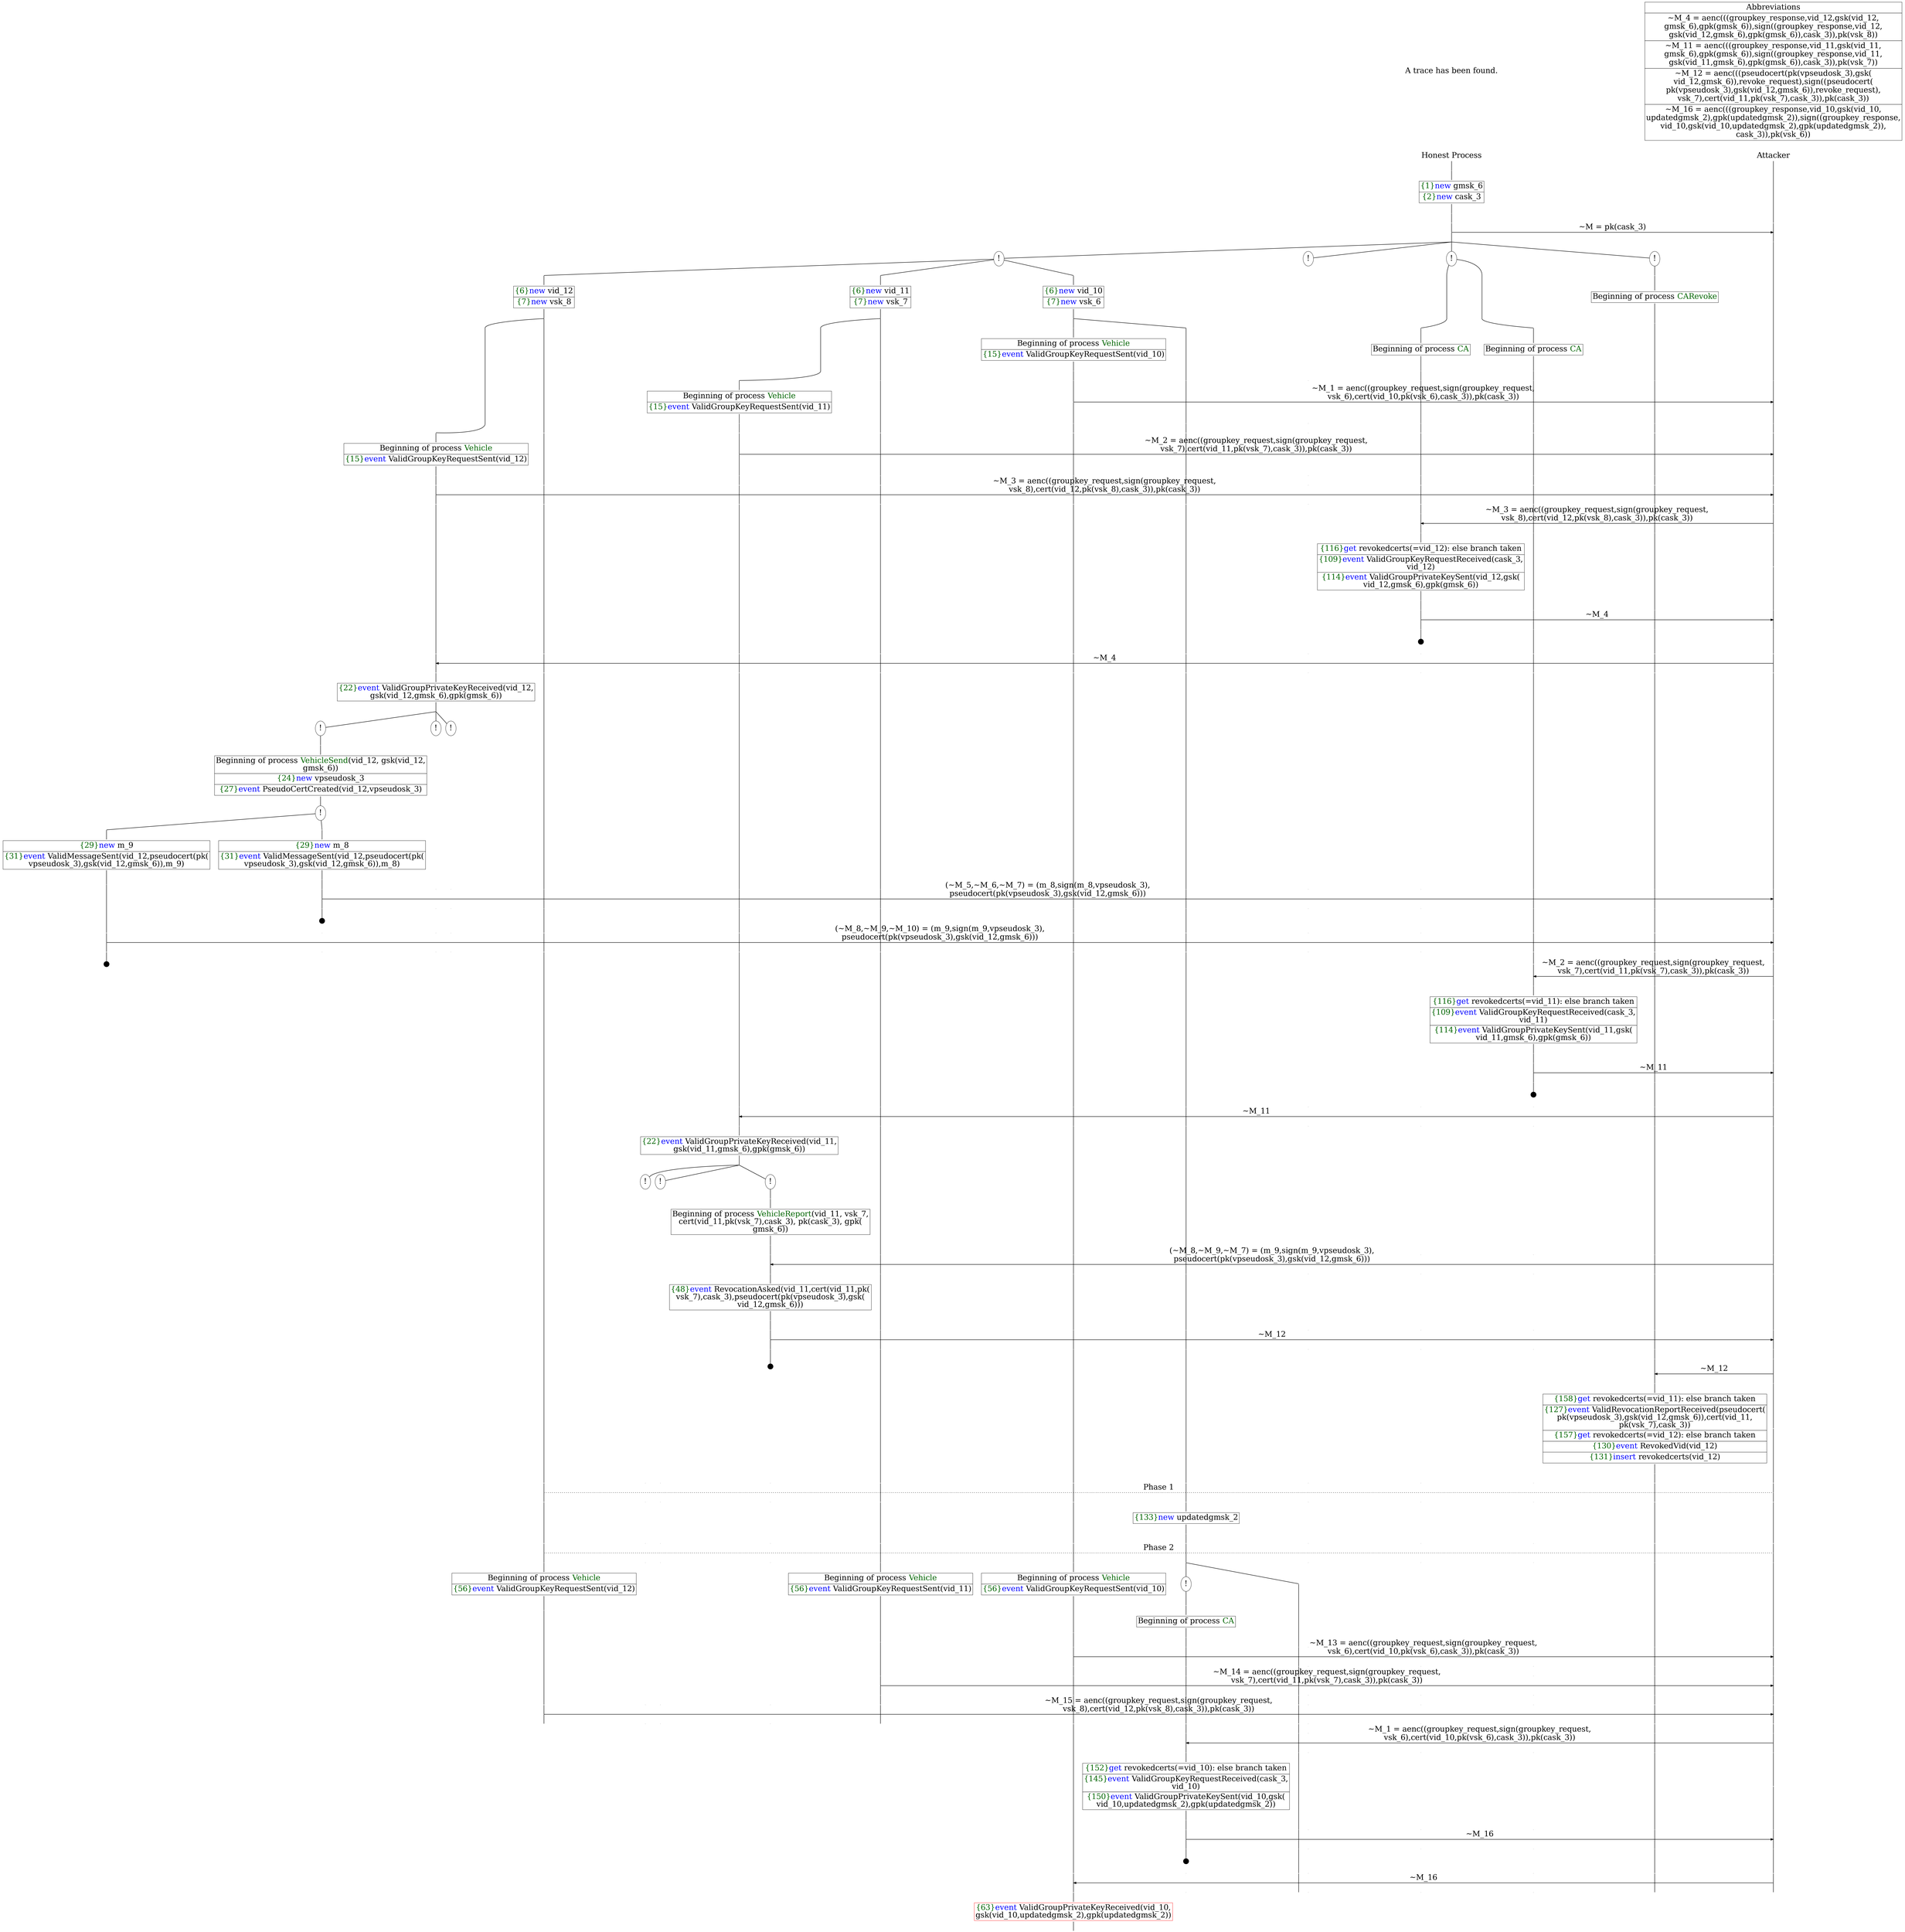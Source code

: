 digraph {
graph [ordering = out]
edge [arrowhead = none, penwidth = 1.6, fontsize = 30]
node [shape = point, width = 0, height = 0, fontsize = 30]
Trace [label = <A trace has been found.<br/>
>, shape = plaintext]
P0__0 [label = "Honest Process", shape = plaintext]
P__0 [label = "Attacker", shape = plaintext]
Trace -> P0__0 [label = "", style = invisible, weight = 100]{rank = same; P0__0 P__0}
P0__0 -> P0__1 [label = <>, weight = 100]
P0__1 -> P0__2 [label = <>, weight = 100]
P0__2 [shape = plaintext, label = <<TABLE BORDER="0" CELLBORDER="1" CELLSPACING="0" CELLPADDING="4"> <TR><TD><FONT COLOR="darkgreen">{1}</FONT><FONT COLOR="blue">new </FONT>gmsk_6</TD></TR><TR><TD><FONT COLOR="darkgreen">{2}</FONT><FONT COLOR="blue">new </FONT>cask_3</TD></TR></TABLE>>]
P0__2 -> P0__3 [label = <>, weight = 100]
P0__3 -> P0__4 [label = <>, weight = 100]
P__0 -> P__1 [label = <>, weight = 100]
{rank = same; P__1 P0__4}
P0__4 -> P0__5 [label = <>, weight = 100]
P__1 -> P__2 [label = <>, weight = 100]
{rank = same; P__2 P0__5}
P0__5 -> P__2 [label = <~M = pk(cask_3)>, arrowhead = normal]
P0__5 -> P0__6 [label = <>, weight = 100]
P__2 -> P__3 [label = <>, weight = 100]
{rank = same; P__3 P0__6}
/*RPar */
P0__6 -> P0_3__6 [label = <>]
P0__6 -> P0_2__6 [label = <>]
P0__6 -> P0_1__6 [label = <>]
P0__6 -> P0_0__6 [label = <>]
P0__6 [label = "", fixedsize = false, width = 0, height = 0, shape = none]
{rank = same; P0_0__6 P0_1__6 P0_2__6 P0_3__6}
P0_0__6 [label = "!", shape = ellipse]
P0_0_0__6 [label = "", fixedsize = false, width = 0, height = 0, shape = none]
P0_0__6 -> P0_0_0__6 [label = <>, weight = 100]
P0_0_0__6 -> P0_0_0__7 [label = <>, weight = 100]
P0_0_0__7 [shape = plaintext, label = <<TABLE BORDER="0" CELLBORDER="1" CELLSPACING="0" CELLPADDING="4"> <TR><TD>Beginning of process <FONT COLOR="darkgreen">CARevoke</FONT></TD></TR></TABLE>>]
P0_0_0__7 -> P0_0_0__8 [label = <>, weight = 100]
P0_1__6 [label = "!", shape = ellipse]
{rank = same; P0_1_1__6 P0_1_0__6}
P0_1_1__6 [label = "", fixedsize = false, width = 0, height = 0, shape = none]
P0_1__6 -> P0_1_1__6 [label = <>]
P0_1_0__6 [label = "", fixedsize = false, width = 0, height = 0, shape = none]
P0_1__6 -> P0_1_0__6 [label = <>]
P0_1_0__6 -> P0_1_0__7 [label = <>, weight = 100]
P0_1_0__7 [shape = plaintext, label = <<TABLE BORDER="0" CELLBORDER="1" CELLSPACING="0" CELLPADDING="4"> <TR><TD>Beginning of process <FONT COLOR="darkgreen">CA</FONT></TD></TR></TABLE>>]
P0_1_0__7 -> P0_1_0__8 [label = <>, weight = 100]
P0_1_1__6 -> P0_1_1__7 [label = <>, weight = 100]
P0_1_1__7 [shape = plaintext, label = <<TABLE BORDER="0" CELLBORDER="1" CELLSPACING="0" CELLPADDING="4"> <TR><TD>Beginning of process <FONT COLOR="darkgreen">CA</FONT></TD></TR></TABLE>>]
P0_1_1__7 -> P0_1_1__8 [label = <>, weight = 100]
P0_2__6 [label = "!", shape = ellipse]
P0_3__6 [label = "!", shape = ellipse]
{rank = same; P0_3_2__6 P0_3_1__6 P0_3_0__6}
P0_3_2__6 [label = "", fixedsize = false, width = 0, height = 0, shape = none]
P0_3__6 -> P0_3_2__6 [label = <>]
P0_3_1__6 [label = "", fixedsize = false, width = 0, height = 0, shape = none]
P0_3__6 -> P0_3_1__6 [label = <>]
P0_3_0__6 [label = "", fixedsize = false, width = 0, height = 0, shape = none]
P0_3__6 -> P0_3_0__6 [label = <>]
P0_3_0__6 -> P0_3_0__7 [label = <>, weight = 100]
P0_3_0__7 [shape = plaintext, label = <<TABLE BORDER="0" CELLBORDER="1" CELLSPACING="0" CELLPADDING="4"> <TR><TD><FONT COLOR="darkgreen">{6}</FONT><FONT COLOR="blue">new </FONT>vid_10</TD></TR><TR><TD><FONT COLOR="darkgreen">{7}</FONT><FONT COLOR="blue">new </FONT>vsk_6</TD></TR></TABLE>>]
P0_3_0__7 -> P0_3_0__8 [label = <>, weight = 100]
/*RPar */
P0_3_0__8 -> P0_3_0_1__8 [label = <>]
P0_3_0__8 -> P0_3_0_0__8 [label = <>]
P0_3_0__8 [label = "", fixedsize = false, width = 0, height = 0, shape = none]
{rank = same; P0_3_0_0__8 P0_3_0_1__8}
P0_3_0_1__8 -> P0_3_0_1__9 [label = <>, weight = 100]
P0_3_0_1__9 [shape = plaintext, label = <<TABLE BORDER="0" CELLBORDER="1" CELLSPACING="0" CELLPADDING="4"> <TR><TD>Beginning of process <FONT COLOR="darkgreen">Vehicle</FONT></TD></TR><TR><TD><FONT COLOR="darkgreen">{15}</FONT><FONT COLOR="blue">event</FONT> ValidGroupKeyRequestSent(vid_10)</TD></TR></TABLE>>]
P0_3_0_1__9 -> P0_3_0_1__10 [label = <>, weight = 100]
P0_3_0_1__10 -> P0_3_0_1__11 [label = <>, weight = 100]
P0_3_0_0__8 -> P0_3_0_0__9 [label = <>, weight = 100]
P0_2__7 [label = "", style = invisible]
P0_2__6 -> P0_2__7 [label = <>, weight = 100, style = invisible]
P0_1_1__8 -> P0_1_1__9 [label = <>, weight = 100]
P0_1_0__8 -> P0_1_0__9 [label = <>, weight = 100]
P0_0_0__8 -> P0_0_0__9 [label = <>, weight = 100]
P__3 -> P__4 [label = <>, weight = 100]
{rank = same; P__4 P0_0_0__9 P0_1_0__9 P0_1_1__9 P0_2__7 P0_3_0_0__9 P0_3_0_1__11}
P0_3_0_1__11 -> P0_3_0_1__12 [label = <>, weight = 100]
P__4 -> P__5 [label = <>, weight = 100]
{rank = same; P__5 P0_3_0_1__12}
P0_3_0_1__12 -> P__5 [label = <~M_1 = aenc((groupkey_request,sign(groupkey_request,<br/>
vsk_6),cert(vid_10,pk(vsk_6),cask_3)),pk(cask_3))>, arrowhead = normal]
P0_3_0_1__12 -> P0_3_0_1__13 [label = <>, weight = 100]
P0_3_0_0__9 -> P0_3_0_0__10 [label = <>, weight = 100]
P0_2__8 [label = "", style = invisible]
P0_2__7 -> P0_2__8 [label = <>, weight = 100, style = invisible]
P0_1_1__9 -> P0_1_1__10 [label = <>, weight = 100]
P0_1_0__9 -> P0_1_0__10 [label = <>, weight = 100]
P0_0_0__9 -> P0_0_0__10 [label = <>, weight = 100]
P__5 -> P__6 [label = <>, weight = 100]
{rank = same; P__6 P0_0_0__10 P0_1_0__10 P0_1_1__10 P0_2__8 P0_3_0_0__10 P0_3_0_1__13}
P0_3_1__6 -> P0_3_1__7 [label = <>, weight = 100]
P0_3_1__7 [shape = plaintext, label = <<TABLE BORDER="0" CELLBORDER="1" CELLSPACING="0" CELLPADDING="4"> <TR><TD><FONT COLOR="darkgreen">{6}</FONT><FONT COLOR="blue">new </FONT>vid_11</TD></TR><TR><TD><FONT COLOR="darkgreen">{7}</FONT><FONT COLOR="blue">new </FONT>vsk_7</TD></TR></TABLE>>]
P0_3_1__7 -> P0_3_1__8 [label = <>, weight = 100]
/*RPar */
P0_3_1__8 -> P0_3_1_1__8 [label = <>]
P0_3_1__8 -> P0_3_1_0__8 [label = <>]
P0_3_1__8 [label = "", fixedsize = false, width = 0, height = 0, shape = none]
{rank = same; P0_3_1_0__8 P0_3_1_1__8}
P0_3_1_1__8 -> P0_3_1_1__9 [label = <>, weight = 100]
P0_3_1_1__9 [shape = plaintext, label = <<TABLE BORDER="0" CELLBORDER="1" CELLSPACING="0" CELLPADDING="4"> <TR><TD>Beginning of process <FONT COLOR="darkgreen">Vehicle</FONT></TD></TR><TR><TD><FONT COLOR="darkgreen">{15}</FONT><FONT COLOR="blue">event</FONT> ValidGroupKeyRequestSent(vid_11)</TD></TR></TABLE>>]
P0_3_1_1__9 -> P0_3_1_1__10 [label = <>, weight = 100]
P0_3_1_1__10 -> P0_3_1_1__11 [label = <>, weight = 100]
P0_3_1_0__8 -> P0_3_1_0__9 [label = <>, weight = 100]
P0_3_0_1__13 -> P0_3_0_1__14 [label = <>, weight = 100]
P0_3_0_0__10 -> P0_3_0_0__11 [label = <>, weight = 100]
P0_2__9 [label = "", style = invisible]
P0_2__8 -> P0_2__9 [label = <>, weight = 100, style = invisible]
P0_1_1__10 -> P0_1_1__11 [label = <>, weight = 100]
P0_1_0__10 -> P0_1_0__11 [label = <>, weight = 100]
P0_0_0__10 -> P0_0_0__11 [label = <>, weight = 100]
P__6 -> P__7 [label = <>, weight = 100]
{rank = same; P__7 P0_0_0__11 P0_1_0__11 P0_1_1__11 P0_2__9 P0_3_0_0__11 P0_3_0_1__14 P0_3_1_0__9 P0_3_1_1__11}
P0_3_1_1__11 -> P0_3_1_1__12 [label = <>, weight = 100]
P__7 -> P__8 [label = <>, weight = 100]
{rank = same; P__8 P0_3_1_1__12}
P0_3_1_1__12 -> P__8 [label = <~M_2 = aenc((groupkey_request,sign(groupkey_request,<br/>
vsk_7),cert(vid_11,pk(vsk_7),cask_3)),pk(cask_3))>, arrowhead = normal]
P0_3_1_1__12 -> P0_3_1_1__13 [label = <>, weight = 100]
P0_3_1_0__9 -> P0_3_1_0__10 [label = <>, weight = 100]
P0_3_0_1__14 -> P0_3_0_1__15 [label = <>, weight = 100]
P0_3_0_0__11 -> P0_3_0_0__12 [label = <>, weight = 100]
P0_2__10 [label = "", style = invisible]
P0_2__9 -> P0_2__10 [label = <>, weight = 100, style = invisible]
P0_1_1__11 -> P0_1_1__12 [label = <>, weight = 100]
P0_1_0__11 -> P0_1_0__12 [label = <>, weight = 100]
P0_0_0__11 -> P0_0_0__12 [label = <>, weight = 100]
P__8 -> P__9 [label = <>, weight = 100]
{rank = same; P__9 P0_0_0__12 P0_1_0__12 P0_1_1__12 P0_2__10 P0_3_0_0__12 P0_3_0_1__15 P0_3_1_0__10 P0_3_1_1__13}
P0_3_2__6 -> P0_3_2__7 [label = <>, weight = 100]
P0_3_2__7 [shape = plaintext, label = <<TABLE BORDER="0" CELLBORDER="1" CELLSPACING="0" CELLPADDING="4"> <TR><TD><FONT COLOR="darkgreen">{6}</FONT><FONT COLOR="blue">new </FONT>vid_12</TD></TR><TR><TD><FONT COLOR="darkgreen">{7}</FONT><FONT COLOR="blue">new </FONT>vsk_8</TD></TR></TABLE>>]
P0_3_2__7 -> P0_3_2__8 [label = <>, weight = 100]
/*RPar */
P0_3_2__8 -> P0_3_2_1__8 [label = <>]
P0_3_2__8 -> P0_3_2_0__8 [label = <>]
P0_3_2__8 [label = "", fixedsize = false, width = 0, height = 0, shape = none]
{rank = same; P0_3_2_0__8 P0_3_2_1__8}
P0_3_2_1__8 -> P0_3_2_1__9 [label = <>, weight = 100]
P0_3_2_1__9 [shape = plaintext, label = <<TABLE BORDER="0" CELLBORDER="1" CELLSPACING="0" CELLPADDING="4"> <TR><TD>Beginning of process <FONT COLOR="darkgreen">Vehicle</FONT></TD></TR><TR><TD><FONT COLOR="darkgreen">{15}</FONT><FONT COLOR="blue">event</FONT> ValidGroupKeyRequestSent(vid_12)</TD></TR></TABLE>>]
P0_3_2_1__9 -> P0_3_2_1__10 [label = <>, weight = 100]
P0_3_2_1__10 -> P0_3_2_1__11 [label = <>, weight = 100]
P0_3_2_0__8 -> P0_3_2_0__9 [label = <>, weight = 100]
P0_3_1_1__13 -> P0_3_1_1__14 [label = <>, weight = 100]
P0_3_1_0__10 -> P0_3_1_0__11 [label = <>, weight = 100]
P0_3_0_1__15 -> P0_3_0_1__16 [label = <>, weight = 100]
P0_3_0_0__12 -> P0_3_0_0__13 [label = <>, weight = 100]
P0_2__11 [label = "", style = invisible]
P0_2__10 -> P0_2__11 [label = <>, weight = 100, style = invisible]
P0_1_1__12 -> P0_1_1__13 [label = <>, weight = 100]
P0_1_0__12 -> P0_1_0__13 [label = <>, weight = 100]
P0_0_0__12 -> P0_0_0__13 [label = <>, weight = 100]
P__9 -> P__10 [label = <>, weight = 100]
{rank = same; P__10 P0_0_0__13 P0_1_0__13 P0_1_1__13 P0_2__11 P0_3_0_0__13 P0_3_0_1__16 P0_3_1_0__11 P0_3_1_1__14 P0_3_2_0__9 P0_3_2_1__11}
P0_3_2_1__11 -> P0_3_2_1__12 [label = <>, weight = 100]
P__10 -> P__11 [label = <>, weight = 100]
{rank = same; P__11 P0_3_2_1__12}
P0_3_2_1__12 -> P__11 [label = <~M_3 = aenc((groupkey_request,sign(groupkey_request,<br/>
vsk_8),cert(vid_12,pk(vsk_8),cask_3)),pk(cask_3))>, arrowhead = normal]
P0_3_2_1__12 -> P0_3_2_1__13 [label = <>, weight = 100]
P0_3_2_0__9 -> P0_3_2_0__10 [label = <>, weight = 100]
P0_3_1_1__14 -> P0_3_1_1__15 [label = <>, weight = 100]
P0_3_1_0__11 -> P0_3_1_0__12 [label = <>, weight = 100]
P0_3_0_1__16 -> P0_3_0_1__17 [label = <>, weight = 100]
P0_3_0_0__13 -> P0_3_0_0__14 [label = <>, weight = 100]
P0_2__12 [label = "", style = invisible]
P0_2__11 -> P0_2__12 [label = <>, weight = 100, style = invisible]
P0_1_1__13 -> P0_1_1__14 [label = <>, weight = 100]
P0_1_0__13 -> P0_1_0__14 [label = <>, weight = 100]
P0_0_0__13 -> P0_0_0__14 [label = <>, weight = 100]
P__11 -> P__12 [label = <>, weight = 100]
{rank = same; P__12 P0_0_0__14 P0_1_0__14 P0_1_1__14 P0_2__12 P0_3_0_0__14 P0_3_0_1__17 P0_3_1_0__12 P0_3_1_1__15 P0_3_2_0__10 P0_3_2_1__13}
P0_1_1__14 -> P0_1_1__15 [label = <>, weight = 100]
P0_1_0__14 -> P0_1_0__15 [label = <>, weight = 100]
P0_0_0__14 -> P0_0_0__15 [label = <>, weight = 100]
P__12 -> P__13 [label = <>, weight = 100]
{rank = same; P__13 P0_0_0__15 P0_1_0__15 P0_1_1__15}
P0_1_1__15 -> P0_1_1__16 [label = <>, weight = 100]
P__13 -> P__14 [label = <>, weight = 100]
{rank = same; P__14 P0_1_1__16}
P0_1_1__16 -> P__14 [label = <~M_3 = aenc((groupkey_request,sign(groupkey_request,<br/>
vsk_8),cert(vid_12,pk(vsk_8),cask_3)),pk(cask_3))>, dir = back, arrowhead = normal]
P0_1_1__16 -> P0_1_1__17 [label = <>, weight = 100]
P0_1_0__15 -> P0_1_0__16 [label = <>, weight = 100]
P0_0_0__15 -> P0_0_0__16 [label = <>, weight = 100]
P__14 -> P__15 [label = <>, weight = 100]
{rank = same; P__15 P0_0_0__16 P0_1_0__16 P0_1_1__17}
P0_1_1__17 -> P0_1_1__18 [label = <>, weight = 100]
P0_1_1__18 [shape = plaintext, label = <<TABLE BORDER="0" CELLBORDER="1" CELLSPACING="0" CELLPADDING="4"> <TR><TD><FONT COLOR="darkgreen">{116}</FONT><FONT COLOR="blue">get</FONT> revokedcerts(=vid_12): else branch taken<br/>
</TD></TR><TR><TD><FONT COLOR="darkgreen">{109}</FONT><FONT COLOR="blue">event</FONT> ValidGroupKeyRequestReceived(cask_3,<br/>
vid_12)</TD></TR><TR><TD><FONT COLOR="darkgreen">{114}</FONT><FONT COLOR="blue">event</FONT> ValidGroupPrivateKeySent(vid_12,gsk(<br/>
vid_12,gmsk_6),gpk(gmsk_6))</TD></TR></TABLE>>]
P0_1_1__18 -> P0_1_1__19 [label = <>, weight = 100]
P__15 -> P__16 [label = <>, weight = 100]
{rank = same; P__16 P0_1_1__18}
P0_1_1__19 -> P0_1_1__20 [label = <>, weight = 100]
P0_1_0__16 -> P0_1_0__17 [label = <>, weight = 100]
P0_0_0__16 -> P0_0_0__17 [label = <>, weight = 100]
P__16 -> P__17 [label = <>, weight = 100]
{rank = same; P__17 P0_0_0__17 P0_1_0__17 P0_1_1__20}
P0_1_1__20 -> P0_1_1__21 [label = <>, weight = 100]
P__17 -> P__18 [label = <>, weight = 100]
{rank = same; P__18 P0_1_1__21}
P0_1_1__21 -> P__18 [label = <~M_4>, arrowhead = normal]
P0_1_1__21 -> P0_1_1__22 [label = <>, weight = 100]
P0_1_0__17 -> P0_1_0__18 [label = <>, weight = 100]
P0_0_0__17 -> P0_0_0__18 [label = <>, weight = 100]
P__18 -> P__19 [label = <>, weight = 100]
{rank = same; P__19 P0_0_0__18 P0_1_0__18 P0_1_1__22}
P0_1_1__23 [label = "", width = 0.3, height = 0.3]
P0_1_1__22 -> P0_1_1__23 [label = <>, weight = 100]
P0_3_2_1__13 -> P0_3_2_1__14 [label = <>, weight = 100]
P0_3_2_0__10 -> P0_3_2_0__11 [label = <>, weight = 100]
P0_3_1_1__15 -> P0_3_1_1__16 [label = <>, weight = 100]
P0_3_1_0__12 -> P0_3_1_0__13 [label = <>, weight = 100]
P0_3_0_1__17 -> P0_3_0_1__18 [label = <>, weight = 100]
P0_3_0_0__14 -> P0_3_0_0__15 [label = <>, weight = 100]
P0_2__13 [label = "", style = invisible]
P0_2__12 -> P0_2__13 [label = <>, weight = 100, style = invisible]
P0_1_1__24 [label = "", style = invisible]
P0_1_1__23 -> P0_1_1__24 [label = <>, weight = 100, style = invisible]
P0_1_0__18 -> P0_1_0__19 [label = <>, weight = 100]
P0_0_0__18 -> P0_0_0__19 [label = <>, weight = 100]
P__19 -> P__20 [label = <>, weight = 100]
{rank = same; P__20 P0_0_0__19 P0_1_0__19 P0_1_1__24 P0_2__13 P0_3_0_0__15 P0_3_0_1__18 P0_3_1_0__13 P0_3_1_1__16 P0_3_2_0__11 P0_3_2_1__14}
P0_3_2_1__14 -> P0_3_2_1__15 [label = <>, weight = 100]
P__20 -> P__21 [label = <>, weight = 100]
{rank = same; P__21 P0_3_2_1__15}
P0_3_2_1__15 -> P__21 [label = <~M_4>, dir = back, arrowhead = normal]
P0_3_2_1__15 -> P0_3_2_1__16 [label = <>, weight = 100]
P0_3_2_0__11 -> P0_3_2_0__12 [label = <>, weight = 100]
P0_3_1_1__16 -> P0_3_1_1__17 [label = <>, weight = 100]
P0_3_1_0__13 -> P0_3_1_0__14 [label = <>, weight = 100]
P0_3_0_1__18 -> P0_3_0_1__19 [label = <>, weight = 100]
P0_3_0_0__15 -> P0_3_0_0__16 [label = <>, weight = 100]
P0_2__14 [label = "", style = invisible]
P0_2__13 -> P0_2__14 [label = <>, weight = 100, style = invisible]
P0_1_1__25 [label = "", style = invisible]
P0_1_1__24 -> P0_1_1__25 [label = <>, weight = 100, style = invisible]
P0_1_0__19 -> P0_1_0__20 [label = <>, weight = 100]
P0_0_0__19 -> P0_0_0__20 [label = <>, weight = 100]
P__21 -> P__22 [label = <>, weight = 100]
{rank = same; P__22 P0_0_0__20 P0_1_0__20 P0_1_1__25 P0_2__14 P0_3_0_0__16 P0_3_0_1__19 P0_3_1_0__14 P0_3_1_1__17 P0_3_2_0__12 P0_3_2_1__16}
P0_3_2_1__16 -> P0_3_2_1__17 [label = <>, weight = 100]
P0_3_2_1__17 [shape = plaintext, label = <<TABLE BORDER="0" CELLBORDER="1" CELLSPACING="0" CELLPADDING="4"> <TR><TD><FONT COLOR="darkgreen">{22}</FONT><FONT COLOR="blue">event</FONT> ValidGroupPrivateKeyReceived(vid_12,<br/>
gsk(vid_12,gmsk_6),gpk(gmsk_6))</TD></TR></TABLE>>]
P0_3_2_1__17 -> P0_3_2_1__18 [label = <>, weight = 100]
/*RPar */
P0_3_2_1__18 -> P0_3_2_1_2__18 [label = <>]
P0_3_2_1__18 -> P0_3_2_1_1__18 [label = <>]
P0_3_2_1__18 -> P0_3_2_1_0__18 [label = <>]
P0_3_2_1__18 [label = "", fixedsize = false, width = 0, height = 0, shape = none]
{rank = same; P0_3_2_1_0__18 P0_3_2_1_1__18 P0_3_2_1_2__18}
P0_3_2_1_0__18 [label = "!", shape = ellipse]
P0_3_2_1_1__18 [label = "!", shape = ellipse]
P0_3_2_1_2__18 [label = "!", shape = ellipse]
P0_3_2_1_2_0__18 [label = "", fixedsize = false, width = 0, height = 0, shape = none]
P0_3_2_1_2__18 -> P0_3_2_1_2_0__18 [label = <>, weight = 100]
P0_3_2_1_2_0__18 -> P0_3_2_1_2_0__19 [label = <>, weight = 100]
P0_3_2_1_2_0__19 [shape = plaintext, label = <<TABLE BORDER="0" CELLBORDER="1" CELLSPACING="0" CELLPADDING="4"> <TR><TD>Beginning of process <FONT COLOR="darkgreen">VehicleSend</FONT>(vid_12, gsk(vid_12,<br/>
gmsk_6))</TD></TR><TR><TD><FONT COLOR="darkgreen">{24}</FONT><FONT COLOR="blue">new </FONT>vpseudosk_3</TD></TR><TR><TD><FONT COLOR="darkgreen">{27}</FONT><FONT COLOR="blue">event</FONT> PseudoCertCreated(vid_12,vpseudosk_3)<br/>
</TD></TR></TABLE>>]
P0_3_2_1_2_0__19 -> P0_3_2_1_2_0__20 [label = <>, weight = 100]
P0_3_2_1_2_0__20 [label = "!", shape = ellipse]
{rank = same; P0_3_2_1_2_0_1__20 P0_3_2_1_2_0_0__20}
P0_3_2_1_2_0_1__20 [label = "", fixedsize = false, width = 0, height = 0, shape = none]
P0_3_2_1_2_0__20 -> P0_3_2_1_2_0_1__20 [label = <>]
P0_3_2_1_2_0_0__20 [label = "", fixedsize = false, width = 0, height = 0, shape = none]
P0_3_2_1_2_0__20 -> P0_3_2_1_2_0_0__20 [label = <>]
P0_3_2_1_2_0_0__20 -> P0_3_2_1_2_0_0__21 [label = <>, weight = 100]
P0_3_2_1_2_0_0__21 [shape = plaintext, label = <<TABLE BORDER="0" CELLBORDER="1" CELLSPACING="0" CELLPADDING="4"> <TR><TD><FONT COLOR="darkgreen">{29}</FONT><FONT COLOR="blue">new </FONT>m_8</TD></TR><TR><TD><FONT COLOR="darkgreen">{31}</FONT><FONT COLOR="blue">event</FONT> ValidMessageSent(vid_12,pseudocert(pk(<br/>
vpseudosk_3),gsk(vid_12,gmsk_6)),m_8)</TD></TR></TABLE>>]
P0_3_2_1_2_0_0__21 -> P0_3_2_1_2_0_0__22 [label = <>, weight = 100]
P0_3_2_1_2_0_0__22 -> P0_3_2_1_2_0_0__23 [label = <>, weight = 100]
P0_3_2_1_1__19 [label = "", style = invisible]
P0_3_2_1_1__18 -> P0_3_2_1_1__19 [label = <>, weight = 100, style = invisible]
P0_3_2_1_0__19 [label = "", style = invisible]
P0_3_2_1_0__18 -> P0_3_2_1_0__19 [label = <>, weight = 100, style = invisible]
P0_3_2_0__12 -> P0_3_2_0__13 [label = <>, weight = 100]
P0_3_1_1__17 -> P0_3_1_1__18 [label = <>, weight = 100]
P0_3_1_0__14 -> P0_3_1_0__15 [label = <>, weight = 100]
P0_3_0_1__19 -> P0_3_0_1__20 [label = <>, weight = 100]
P0_3_0_0__16 -> P0_3_0_0__17 [label = <>, weight = 100]
P0_2__15 [label = "", style = invisible]
P0_2__14 -> P0_2__15 [label = <>, weight = 100, style = invisible]
P0_1_1__26 [label = "", style = invisible]
P0_1_1__25 -> P0_1_1__26 [label = <>, weight = 100, style = invisible]
P0_1_0__20 -> P0_1_0__21 [label = <>, weight = 100]
P0_0_0__20 -> P0_0_0__21 [label = <>, weight = 100]
P__22 -> P__23 [label = <>, weight = 100]
{rank = same; P__23 P0_0_0__21 P0_1_0__21 P0_1_1__26 P0_2__15 P0_3_0_0__17 P0_3_0_1__20 P0_3_1_0__15 P0_3_1_1__18 P0_3_2_0__13 P0_3_2_1_0__19 P0_3_2_1_1__19 P0_3_2_1_2_0_0__23}
P0_3_2_1_2_0_0__23 -> P0_3_2_1_2_0_0__24 [label = <>, weight = 100]
P__23 -> P__24 [label = <>, weight = 100]
{rank = same; P__24 P0_3_2_1_2_0_0__24}
P0_3_2_1_2_0_0__24 -> P__24 [label = <(~M_5,~M_6,~M_7) = (m_8,sign(m_8,vpseudosk_3),<br/>
pseudocert(pk(vpseudosk_3),gsk(vid_12,gmsk_6)))>, arrowhead = normal]
P0_3_2_1_2_0_0__24 -> P0_3_2_1_2_0_0__25 [label = <>, weight = 100]
P0_3_2_1_1__20 [label = "", style = invisible]
P0_3_2_1_1__19 -> P0_3_2_1_1__20 [label = <>, weight = 100, style = invisible]
P0_3_2_1_0__20 [label = "", style = invisible]
P0_3_2_1_0__19 -> P0_3_2_1_0__20 [label = <>, weight = 100, style = invisible]
P0_3_2_0__13 -> P0_3_2_0__14 [label = <>, weight = 100]
P0_3_1_1__18 -> P0_3_1_1__19 [label = <>, weight = 100]
P0_3_1_0__15 -> P0_3_1_0__16 [label = <>, weight = 100]
P0_3_0_1__20 -> P0_3_0_1__21 [label = <>, weight = 100]
P0_3_0_0__17 -> P0_3_0_0__18 [label = <>, weight = 100]
P0_2__16 [label = "", style = invisible]
P0_2__15 -> P0_2__16 [label = <>, weight = 100, style = invisible]
P0_1_1__27 [label = "", style = invisible]
P0_1_1__26 -> P0_1_1__27 [label = <>, weight = 100, style = invisible]
P0_1_0__21 -> P0_1_0__22 [label = <>, weight = 100]
P0_0_0__21 -> P0_0_0__22 [label = <>, weight = 100]
P__24 -> P__25 [label = <>, weight = 100]
{rank = same; P__25 P0_0_0__22 P0_1_0__22 P0_1_1__27 P0_2__16 P0_3_0_0__18 P0_3_0_1__21 P0_3_1_0__16 P0_3_1_1__19 P0_3_2_0__14 P0_3_2_1_0__20 P0_3_2_1_1__20 P0_3_2_1_2_0_0__25}
P0_3_2_1_2_0_0__26 [label = "", width = 0.3, height = 0.3]
P0_3_2_1_2_0_0__25 -> P0_3_2_1_2_0_0__26 [label = <>, weight = 100]
P0_3_2_1_2_0_1__20 -> P0_3_2_1_2_0_1__21 [label = <>, weight = 100]
P0_3_2_1_2_0_1__21 [shape = plaintext, label = <<TABLE BORDER="0" CELLBORDER="1" CELLSPACING="0" CELLPADDING="4"> <TR><TD><FONT COLOR="darkgreen">{29}</FONT><FONT COLOR="blue">new </FONT>m_9</TD></TR><TR><TD><FONT COLOR="darkgreen">{31}</FONT><FONT COLOR="blue">event</FONT> ValidMessageSent(vid_12,pseudocert(pk(<br/>
vpseudosk_3),gsk(vid_12,gmsk_6)),m_9)</TD></TR></TABLE>>]
P0_3_2_1_2_0_1__21 -> P0_3_2_1_2_0_1__22 [label = <>, weight = 100]
P0_3_2_1_2_0_1__22 -> P0_3_2_1_2_0_1__23 [label = <>, weight = 100]
P0_3_2_1_2_0_0__27 [label = "", style = invisible]
P0_3_2_1_2_0_0__26 -> P0_3_2_1_2_0_0__27 [label = <>, weight = 100, style = invisible]
P0_3_2_1_1__21 [label = "", style = invisible]
P0_3_2_1_1__20 -> P0_3_2_1_1__21 [label = <>, weight = 100, style = invisible]
P0_3_2_1_0__21 [label = "", style = invisible]
P0_3_2_1_0__20 -> P0_3_2_1_0__21 [label = <>, weight = 100, style = invisible]
P0_3_2_0__14 -> P0_3_2_0__15 [label = <>, weight = 100]
P0_3_1_1__19 -> P0_3_1_1__20 [label = <>, weight = 100]
P0_3_1_0__16 -> P0_3_1_0__17 [label = <>, weight = 100]
P0_3_0_1__21 -> P0_3_0_1__22 [label = <>, weight = 100]
P0_3_0_0__18 -> P0_3_0_0__19 [label = <>, weight = 100]
P0_2__17 [label = "", style = invisible]
P0_2__16 -> P0_2__17 [label = <>, weight = 100, style = invisible]
P0_1_1__28 [label = "", style = invisible]
P0_1_1__27 -> P0_1_1__28 [label = <>, weight = 100, style = invisible]
P0_1_0__22 -> P0_1_0__23 [label = <>, weight = 100]
P0_0_0__22 -> P0_0_0__23 [label = <>, weight = 100]
P__25 -> P__26 [label = <>, weight = 100]
{rank = same; P__26 P0_0_0__23 P0_1_0__23 P0_1_1__28 P0_2__17 P0_3_0_0__19 P0_3_0_1__22 P0_3_1_0__17 P0_3_1_1__20 P0_3_2_0__15 P0_3_2_1_0__21 P0_3_2_1_1__21 P0_3_2_1_2_0_0__27 P0_3_2_1_2_0_1__23}
P0_3_2_1_2_0_1__23 -> P0_3_2_1_2_0_1__24 [label = <>, weight = 100]
P__26 -> P__27 [label = <>, weight = 100]
{rank = same; P__27 P0_3_2_1_2_0_1__24}
P0_3_2_1_2_0_1__24 -> P__27 [label = <(~M_8,~M_9,~M_10) = (m_9,sign(m_9,vpseudosk_3),<br/>
pseudocert(pk(vpseudosk_3),gsk(vid_12,gmsk_6)))>, arrowhead = normal]
P0_3_2_1_2_0_1__24 -> P0_3_2_1_2_0_1__25 [label = <>, weight = 100]
P0_3_2_1_2_0_0__28 [label = "", style = invisible]
P0_3_2_1_2_0_0__27 -> P0_3_2_1_2_0_0__28 [label = <>, weight = 100, style = invisible]
P0_3_2_1_1__22 [label = "", style = invisible]
P0_3_2_1_1__21 -> P0_3_2_1_1__22 [label = <>, weight = 100, style = invisible]
P0_3_2_1_0__22 [label = "", style = invisible]
P0_3_2_1_0__21 -> P0_3_2_1_0__22 [label = <>, weight = 100, style = invisible]
P0_3_2_0__15 -> P0_3_2_0__16 [label = <>, weight = 100]
P0_3_1_1__20 -> P0_3_1_1__21 [label = <>, weight = 100]
P0_3_1_0__17 -> P0_3_1_0__18 [label = <>, weight = 100]
P0_3_0_1__22 -> P0_3_0_1__23 [label = <>, weight = 100]
P0_3_0_0__19 -> P0_3_0_0__20 [label = <>, weight = 100]
P0_2__18 [label = "", style = invisible]
P0_2__17 -> P0_2__18 [label = <>, weight = 100, style = invisible]
P0_1_1__29 [label = "", style = invisible]
P0_1_1__28 -> P0_1_1__29 [label = <>, weight = 100, style = invisible]
P0_1_0__23 -> P0_1_0__24 [label = <>, weight = 100]
P0_0_0__23 -> P0_0_0__24 [label = <>, weight = 100]
P__27 -> P__28 [label = <>, weight = 100]
{rank = same; P__28 P0_0_0__24 P0_1_0__24 P0_1_1__29 P0_2__18 P0_3_0_0__20 P0_3_0_1__23 P0_3_1_0__18 P0_3_1_1__21 P0_3_2_0__16 P0_3_2_1_0__22 P0_3_2_1_1__22 P0_3_2_1_2_0_0__28 P0_3_2_1_2_0_1__25}
P0_3_2_1_2_0_1__26 [label = "", width = 0.3, height = 0.3]
P0_3_2_1_2_0_1__25 -> P0_3_2_1_2_0_1__26 [label = <>, weight = 100]
P0_1_0__24 -> P0_1_0__25 [label = <>, weight = 100]
P0_0_0__24 -> P0_0_0__25 [label = <>, weight = 100]
P__28 -> P__29 [label = <>, weight = 100]
{rank = same; P__29 P0_0_0__25 P0_1_0__25}
P0_1_0__25 -> P0_1_0__26 [label = <>, weight = 100]
P__29 -> P__30 [label = <>, weight = 100]
{rank = same; P__30 P0_1_0__26}
P0_1_0__26 -> P__30 [label = <~M_2 = aenc((groupkey_request,sign(groupkey_request,<br/>
vsk_7),cert(vid_11,pk(vsk_7),cask_3)),pk(cask_3))>, dir = back, arrowhead = normal]
P0_1_0__26 -> P0_1_0__27 [label = <>, weight = 100]
P0_0_0__25 -> P0_0_0__26 [label = <>, weight = 100]
P__30 -> P__31 [label = <>, weight = 100]
{rank = same; P__31 P0_0_0__26 P0_1_0__27}
P0_1_0__27 -> P0_1_0__28 [label = <>, weight = 100]
P0_1_0__28 [shape = plaintext, label = <<TABLE BORDER="0" CELLBORDER="1" CELLSPACING="0" CELLPADDING="4"> <TR><TD><FONT COLOR="darkgreen">{116}</FONT><FONT COLOR="blue">get</FONT> revokedcerts(=vid_11): else branch taken<br/>
</TD></TR><TR><TD><FONT COLOR="darkgreen">{109}</FONT><FONT COLOR="blue">event</FONT> ValidGroupKeyRequestReceived(cask_3,<br/>
vid_11)</TD></TR><TR><TD><FONT COLOR="darkgreen">{114}</FONT><FONT COLOR="blue">event</FONT> ValidGroupPrivateKeySent(vid_11,gsk(<br/>
vid_11,gmsk_6),gpk(gmsk_6))</TD></TR></TABLE>>]
P0_1_0__28 -> P0_1_0__29 [label = <>, weight = 100]
P__31 -> P__32 [label = <>, weight = 100]
{rank = same; P__32 P0_1_0__28}
P0_1_0__29 -> P0_1_0__30 [label = <>, weight = 100]
P0_0_0__26 -> P0_0_0__27 [label = <>, weight = 100]
P__32 -> P__33 [label = <>, weight = 100]
{rank = same; P__33 P0_0_0__27 P0_1_0__30}
P0_1_0__30 -> P0_1_0__31 [label = <>, weight = 100]
P__33 -> P__34 [label = <>, weight = 100]
{rank = same; P__34 P0_1_0__31}
P0_1_0__31 -> P__34 [label = <~M_11>, arrowhead = normal]
P0_1_0__31 -> P0_1_0__32 [label = <>, weight = 100]
P0_0_0__27 -> P0_0_0__28 [label = <>, weight = 100]
P__34 -> P__35 [label = <>, weight = 100]
{rank = same; P__35 P0_0_0__28 P0_1_0__32}
P0_1_0__33 [label = "", width = 0.3, height = 0.3]
P0_1_0__32 -> P0_1_0__33 [label = <>, weight = 100]
P0_3_1_1__21 -> P0_3_1_1__22 [label = <>, weight = 100]
P0_3_1_0__18 -> P0_3_1_0__19 [label = <>, weight = 100]
P0_3_0_1__23 -> P0_3_0_1__24 [label = <>, weight = 100]
P0_3_0_0__20 -> P0_3_0_0__21 [label = <>, weight = 100]
P0_2__19 [label = "", style = invisible]
P0_2__18 -> P0_2__19 [label = <>, weight = 100, style = invisible]
P0_1_1__30 [label = "", style = invisible]
P0_1_1__29 -> P0_1_1__30 [label = <>, weight = 100, style = invisible]
P0_1_0__34 [label = "", style = invisible]
P0_1_0__33 -> P0_1_0__34 [label = <>, weight = 100, style = invisible]
P0_0_0__28 -> P0_0_0__29 [label = <>, weight = 100]
P__35 -> P__36 [label = <>, weight = 100]
{rank = same; P__36 P0_0_0__29 P0_1_0__34 P0_1_1__30 P0_2__19 P0_3_0_0__21 P0_3_0_1__24 P0_3_1_0__19 P0_3_1_1__22}
P0_3_1_1__22 -> P0_3_1_1__23 [label = <>, weight = 100]
P__36 -> P__37 [label = <>, weight = 100]
{rank = same; P__37 P0_3_1_1__23}
P0_3_1_1__23 -> P__37 [label = <~M_11>, dir = back, arrowhead = normal]
P0_3_1_1__23 -> P0_3_1_1__24 [label = <>, weight = 100]
P0_3_1_0__19 -> P0_3_1_0__20 [label = <>, weight = 100]
P0_3_0_1__24 -> P0_3_0_1__25 [label = <>, weight = 100]
P0_3_0_0__21 -> P0_3_0_0__22 [label = <>, weight = 100]
P0_2__20 [label = "", style = invisible]
P0_2__19 -> P0_2__20 [label = <>, weight = 100, style = invisible]
P0_1_1__31 [label = "", style = invisible]
P0_1_1__30 -> P0_1_1__31 [label = <>, weight = 100, style = invisible]
P0_1_0__35 [label = "", style = invisible]
P0_1_0__34 -> P0_1_0__35 [label = <>, weight = 100, style = invisible]
P0_0_0__29 -> P0_0_0__30 [label = <>, weight = 100]
P__37 -> P__38 [label = <>, weight = 100]
{rank = same; P__38 P0_0_0__30 P0_1_0__35 P0_1_1__31 P0_2__20 P0_3_0_0__22 P0_3_0_1__25 P0_3_1_0__20 P0_3_1_1__24}
P0_3_1_1__24 -> P0_3_1_1__25 [label = <>, weight = 100]
P0_3_1_1__25 [shape = plaintext, label = <<TABLE BORDER="0" CELLBORDER="1" CELLSPACING="0" CELLPADDING="4"> <TR><TD><FONT COLOR="darkgreen">{22}</FONT><FONT COLOR="blue">event</FONT> ValidGroupPrivateKeyReceived(vid_11,<br/>
gsk(vid_11,gmsk_6),gpk(gmsk_6))</TD></TR></TABLE>>]
P0_3_1_1__25 -> P0_3_1_1__26 [label = <>, weight = 100]
/*RPar */
P0_3_1_1__26 -> P0_3_1_1_2__26 [label = <>]
P0_3_1_1__26 -> P0_3_1_1_1__26 [label = <>]
P0_3_1_1__26 -> P0_3_1_1_0__26 [label = <>]
P0_3_1_1__26 [label = "", fixedsize = false, width = 0, height = 0, shape = none]
{rank = same; P0_3_1_1_0__26 P0_3_1_1_1__26 P0_3_1_1_2__26}
P0_3_1_1_0__26 [label = "!", shape = ellipse]
P0_3_1_1_0_0__26 [label = "", fixedsize = false, width = 0, height = 0, shape = none]
P0_3_1_1_0__26 -> P0_3_1_1_0_0__26 [label = <>, weight = 100]
P0_3_1_1_0_0__26 -> P0_3_1_1_0_0__27 [label = <>, weight = 100]
P0_3_1_1_0_0__27 [shape = plaintext, label = <<TABLE BORDER="0" CELLBORDER="1" CELLSPACING="0" CELLPADDING="4"> <TR><TD>Beginning of process <FONT COLOR="darkgreen">VehicleReport</FONT>(vid_11, vsk_7,<br/>
cert(vid_11,pk(vsk_7),cask_3), pk(cask_3), gpk(<br/>
gmsk_6))</TD></TR></TABLE>>]
P0_3_1_1_0_0__27 -> P0_3_1_1_0_0__28 [label = <>, weight = 100]
P0_3_1_1_1__26 [label = "!", shape = ellipse]
P0_3_1_1_2__26 [label = "!", shape = ellipse]
P0_3_1_1_0_0__28 -> P0_3_1_1_0_0__29 [label = <>, weight = 100]
P0_3_1_0__20 -> P0_3_1_0__21 [label = <>, weight = 100]
P0_3_0_1__25 -> P0_3_0_1__26 [label = <>, weight = 100]
P0_3_0_0__22 -> P0_3_0_0__23 [label = <>, weight = 100]
P0_2__21 [label = "", style = invisible]
P0_2__20 -> P0_2__21 [label = <>, weight = 100, style = invisible]
P0_1_1__32 [label = "", style = invisible]
P0_1_1__31 -> P0_1_1__32 [label = <>, weight = 100, style = invisible]
P0_1_0__36 [label = "", style = invisible]
P0_1_0__35 -> P0_1_0__36 [label = <>, weight = 100, style = invisible]
P0_0_0__30 -> P0_0_0__31 [label = <>, weight = 100]
P__38 -> P__39 [label = <>, weight = 100]
{rank = same; P__39 P0_0_0__31 P0_1_0__36 P0_1_1__32 P0_2__21 P0_3_0_0__23 P0_3_0_1__26 P0_3_1_0__21 P0_3_1_1_0_0__29}
P0_3_1_1_0_0__29 -> P0_3_1_1_0_0__30 [label = <>, weight = 100]
P__39 -> P__40 [label = <>, weight = 100]
{rank = same; P__40 P0_3_1_1_0_0__30}
P0_3_1_1_0_0__30 -> P__40 [label = <(~M_8,~M_9,~M_7) = (m_9,sign(m_9,vpseudosk_3),<br/>
pseudocert(pk(vpseudosk_3),gsk(vid_12,gmsk_6)))>, dir = back, arrowhead = normal]
P0_3_1_1_0_0__30 -> P0_3_1_1_0_0__31 [label = <>, weight = 100]
P0_3_1_0__21 -> P0_3_1_0__22 [label = <>, weight = 100]
P0_3_0_1__26 -> P0_3_0_1__27 [label = <>, weight = 100]
P0_3_0_0__23 -> P0_3_0_0__24 [label = <>, weight = 100]
P0_2__22 [label = "", style = invisible]
P0_2__21 -> P0_2__22 [label = <>, weight = 100, style = invisible]
P0_1_1__33 [label = "", style = invisible]
P0_1_1__32 -> P0_1_1__33 [label = <>, weight = 100, style = invisible]
P0_1_0__37 [label = "", style = invisible]
P0_1_0__36 -> P0_1_0__37 [label = <>, weight = 100, style = invisible]
P0_0_0__31 -> P0_0_0__32 [label = <>, weight = 100]
P__40 -> P__41 [label = <>, weight = 100]
{rank = same; P__41 P0_0_0__32 P0_1_0__37 P0_1_1__33 P0_2__22 P0_3_0_0__24 P0_3_0_1__27 P0_3_1_0__22 P0_3_1_1_0_0__31}
P0_3_1_1_0_0__31 -> P0_3_1_1_0_0__32 [label = <>, weight = 100]
P0_3_1_1_0_0__32 [shape = plaintext, label = <<TABLE BORDER="0" CELLBORDER="1" CELLSPACING="0" CELLPADDING="4"> <TR><TD><FONT COLOR="darkgreen">{48}</FONT><FONT COLOR="blue">event</FONT> RevocationAsked(vid_11,cert(vid_11,pk(<br/>
vsk_7),cask_3),pseudocert(pk(vpseudosk_3),gsk(<br/>
vid_12,gmsk_6)))</TD></TR></TABLE>>]
P0_3_1_1_0_0__32 -> P0_3_1_1_0_0__33 [label = <>, weight = 100]
P0_3_1_1_0_0__33 -> P0_3_1_1_0_0__34 [label = <>, weight = 100]
P0_3_1_0__22 -> P0_3_1_0__23 [label = <>, weight = 100]
P0_3_0_1__27 -> P0_3_0_1__28 [label = <>, weight = 100]
P0_3_0_0__24 -> P0_3_0_0__25 [label = <>, weight = 100]
P0_2__23 [label = "", style = invisible]
P0_2__22 -> P0_2__23 [label = <>, weight = 100, style = invisible]
P0_1_1__34 [label = "", style = invisible]
P0_1_1__33 -> P0_1_1__34 [label = <>, weight = 100, style = invisible]
P0_1_0__38 [label = "", style = invisible]
P0_1_0__37 -> P0_1_0__38 [label = <>, weight = 100, style = invisible]
P0_0_0__32 -> P0_0_0__33 [label = <>, weight = 100]
P__41 -> P__42 [label = <>, weight = 100]
{rank = same; P__42 P0_0_0__33 P0_1_0__38 P0_1_1__34 P0_2__23 P0_3_0_0__25 P0_3_0_1__28 P0_3_1_0__23 P0_3_1_1_0_0__34}
P0_3_1_1_0_0__34 -> P0_3_1_1_0_0__35 [label = <>, weight = 100]
P__42 -> P__43 [label = <>, weight = 100]
{rank = same; P__43 P0_3_1_1_0_0__35}
P0_3_1_1_0_0__35 -> P__43 [label = <~M_12>, arrowhead = normal]
P0_3_1_1_0_0__35 -> P0_3_1_1_0_0__36 [label = <>, weight = 100]
P0_3_1_0__23 -> P0_3_1_0__24 [label = <>, weight = 100]
P0_3_0_1__28 -> P0_3_0_1__29 [label = <>, weight = 100]
P0_3_0_0__25 -> P0_3_0_0__26 [label = <>, weight = 100]
P0_2__24 [label = "", style = invisible]
P0_2__23 -> P0_2__24 [label = <>, weight = 100, style = invisible]
P0_1_1__35 [label = "", style = invisible]
P0_1_1__34 -> P0_1_1__35 [label = <>, weight = 100, style = invisible]
P0_1_0__39 [label = "", style = invisible]
P0_1_0__38 -> P0_1_0__39 [label = <>, weight = 100, style = invisible]
P0_0_0__33 -> P0_0_0__34 [label = <>, weight = 100]
P__43 -> P__44 [label = <>, weight = 100]
{rank = same; P__44 P0_0_0__34 P0_1_0__39 P0_1_1__35 P0_2__24 P0_3_0_0__26 P0_3_0_1__29 P0_3_1_0__24 P0_3_1_1_0_0__36}
P0_3_1_1_0_0__37 [label = "", width = 0.3, height = 0.3]
P0_3_1_1_0_0__36 -> P0_3_1_1_0_0__37 [label = <>, weight = 100]
P0_0_0__34 -> P0_0_0__35 [label = <>, weight = 100]
P__44 -> P__45 [label = <>, weight = 100]
{rank = same; P__45 P0_0_0__35}
P0_0_0__35 -> P0_0_0__36 [label = <>, weight = 100]
P__45 -> P__46 [label = <>, weight = 100]
{rank = same; P__46 P0_0_0__36}
P0_0_0__36 -> P__46 [label = <~M_12>, dir = back, arrowhead = normal]
P0_0_0__36 -> P0_0_0__37 [label = <>, weight = 100]
P__46 -> P__47 [label = <>, weight = 100]
{rank = same; P__47 P0_0_0__37}
P0_0_0__37 -> P0_0_0__38 [label = <>, weight = 100]
P0_0_0__38 [shape = plaintext, label = <<TABLE BORDER="0" CELLBORDER="1" CELLSPACING="0" CELLPADDING="4"> <TR><TD><FONT COLOR="darkgreen">{158}</FONT><FONT COLOR="blue">get</FONT> revokedcerts(=vid_11): else branch taken<br/>
</TD></TR><TR><TD><FONT COLOR="darkgreen">{127}</FONT><FONT COLOR="blue">event</FONT> ValidRevocationReportReceived(pseudocert(<br/>
pk(vpseudosk_3),gsk(vid_12,gmsk_6)),cert(vid_11,<br/>
pk(vsk_7),cask_3))</TD></TR><TR><TD><FONT COLOR="darkgreen">{157}</FONT><FONT COLOR="blue">get</FONT> revokedcerts(=vid_12): else branch taken<br/>
</TD></TR><TR><TD><FONT COLOR="darkgreen">{130}</FONT><FONT COLOR="blue">event</FONT> RevokedVid(vid_12)</TD></TR><TR><TD><FONT COLOR="darkgreen">{131}</FONT><FONT COLOR="blue">insert </FONT>revokedcerts(vid_12)</TD></TR></TABLE>>]
P0_0_0__38 -> P0_0_0__39 [label = <>, weight = 100]
P__47 -> P__48 [label = <>, weight = 100]
{rank = same; P__48 P0_0_0__38}
P0_3_2_0__16 -> P0_3_2_0__17 [label = <>, weight = 100]
P0_3_1_1_2__27 [label = "", style = invisible]
P0_3_1_1_2__26 -> P0_3_1_1_2__27 [label = <>, weight = 100, style = invisible]
P0_3_1_1_1__27 [label = "", style = invisible]
P0_3_1_1_1__26 -> P0_3_1_1_1__27 [label = <>, weight = 100, style = invisible]
P0_3_1_1_0_0__38 [label = "", style = invisible]
P0_3_1_1_0_0__37 -> P0_3_1_1_0_0__38 [label = <>, weight = 100, style = invisible]
P0_3_1_0__24 -> P0_3_1_0__25 [label = <>, weight = 100]
P0_3_0_1__29 -> P0_3_0_1__30 [label = <>, weight = 100]
P0_3_0_0__26 -> P0_3_0_0__27 [label = <>, weight = 100]
P0_2__25 [label = "", style = invisible]
P0_2__24 -> P0_2__25 [label = <>, weight = 100, style = invisible]
P0_1_1__36 [label = "", style = invisible]
P0_1_1__35 -> P0_1_1__36 [label = <>, weight = 100, style = invisible]
P0_1_0__40 [label = "", style = invisible]
P0_1_0__39 -> P0_1_0__40 [label = <>, weight = 100, style = invisible]
P0_0_0__39 -> P0_0_0__40 [label = <>, weight = 100]
P__48 -> P__49 [label = <>, weight = 100]
{rank = same; P__49 P0_0_0__40 P0_1_0__40 P0_1_1__36 P0_2__25 P0_3_0_0__27 P0_3_0_1__30 P0_3_1_0__25 P0_3_1_1_0_0__38 P0_3_1_1_1__27 P0_3_1_1_2__27 P0_3_2_0__17}
P0_3_2_0__17 -> P0_3_2_0__18 [label = <>, weight = 100]
P__49 -> P__50 [label = <>, weight = 100]
{rank = same; P__50 P0_3_2_0__18}
P0_3_2_0__18 -> P__50 [label = <Phase 1>, style = dotted]
P0_3_2_0__18 -> P0_3_2_0__19 [label = <>, weight = 100]
P0_3_1_1_2__28 [label = "", style = invisible]
P0_3_1_1_2__27 -> P0_3_1_1_2__28 [label = <>, weight = 100, style = invisible]
P0_3_1_1_1__28 [label = "", style = invisible]
P0_3_1_1_1__27 -> P0_3_1_1_1__28 [label = <>, weight = 100, style = invisible]
P0_3_1_1_0_0__39 [label = "", style = invisible]
P0_3_1_1_0_0__38 -> P0_3_1_1_0_0__39 [label = <>, weight = 100, style = invisible]
P0_3_1_0__25 -> P0_3_1_0__26 [label = <>, weight = 100]
P0_3_0_1__30 -> P0_3_0_1__31 [label = <>, weight = 100]
P0_3_0_0__27 -> P0_3_0_0__28 [label = <>, weight = 100]
P0_2__26 [label = "", style = invisible]
P0_2__25 -> P0_2__26 [label = <>, weight = 100, style = invisible]
P0_1_1__37 [label = "", style = invisible]
P0_1_1__36 -> P0_1_1__37 [label = <>, weight = 100, style = invisible]
P0_1_0__41 [label = "", style = invisible]
P0_1_0__40 -> P0_1_0__41 [label = <>, weight = 100, style = invisible]
P0_0_0__40 -> P0_0_0__41 [label = <>, weight = 100]
P__50 -> P__51 [label = <>, weight = 100]
{rank = same; P__51 P0_0_0__41 P0_1_0__41 P0_1_1__37 P0_2__26 P0_3_0_0__28 P0_3_0_1__31 P0_3_1_0__26 P0_3_1_1_0_0__39 P0_3_1_1_1__28 P0_3_1_1_2__28 P0_3_2_0__19}
P0_3_0_0__28 -> P0_3_0_0__29 [label = <>, weight = 100]
P0_3_0_0__29 [shape = plaintext, label = <<TABLE BORDER="0" CELLBORDER="1" CELLSPACING="0" CELLPADDING="4"> <TR><TD><FONT COLOR="darkgreen">{133}</FONT><FONT COLOR="blue">new </FONT>updatedgmsk_2</TD></TR></TABLE>>]
P0_3_0_0__29 -> P0_3_0_0__30 [label = <>, weight = 100]
P0_3_2_0__19 -> P0_3_2_0__20 [label = <>, weight = 100]
P0_3_1_1_2__29 [label = "", style = invisible]
P0_3_1_1_2__28 -> P0_3_1_1_2__29 [label = <>, weight = 100, style = invisible]
P0_3_1_1_1__29 [label = "", style = invisible]
P0_3_1_1_1__28 -> P0_3_1_1_1__29 [label = <>, weight = 100, style = invisible]
P0_3_1_1_0_0__40 [label = "", style = invisible]
P0_3_1_1_0_0__39 -> P0_3_1_1_0_0__40 [label = <>, weight = 100, style = invisible]
P0_3_1_0__26 -> P0_3_1_0__27 [label = <>, weight = 100]
P0_3_0_1__31 -> P0_3_0_1__32 [label = <>, weight = 100]
P0_3_0_0__30 -> P0_3_0_0__31 [label = <>, weight = 100]
P0_2__27 [label = "", style = invisible]
P0_2__26 -> P0_2__27 [label = <>, weight = 100, style = invisible]
P0_1_1__38 [label = "", style = invisible]
P0_1_1__37 -> P0_1_1__38 [label = <>, weight = 100, style = invisible]
P0_1_0__42 [label = "", style = invisible]
P0_1_0__41 -> P0_1_0__42 [label = <>, weight = 100, style = invisible]
P0_0_0__41 -> P0_0_0__42 [label = <>, weight = 100]
P__51 -> P__52 [label = <>, weight = 100]
{rank = same; P__52 P0_0_0__42 P0_1_0__42 P0_1_1__38 P0_2__27 P0_3_0_0__31 P0_3_0_1__32 P0_3_1_0__27 P0_3_1_1_0_0__40 P0_3_1_1_1__29 P0_3_1_1_2__29 P0_3_2_0__20}
P0_3_2_0__20 -> P0_3_2_0__21 [label = <>, weight = 100]
P__52 -> P__53 [label = <>, weight = 100]
{rank = same; P__53 P0_3_2_0__21}
P0_3_2_0__21 -> P__53 [label = <Phase 2>, style = dotted]
P0_3_2_0__21 -> P0_3_2_0__22 [label = <>, weight = 100]
P0_3_1_1_2__30 [label = "", style = invisible]
P0_3_1_1_2__29 -> P0_3_1_1_2__30 [label = <>, weight = 100, style = invisible]
P0_3_1_1_1__30 [label = "", style = invisible]
P0_3_1_1_1__29 -> P0_3_1_1_1__30 [label = <>, weight = 100, style = invisible]
P0_3_1_1_0_0__41 [label = "", style = invisible]
P0_3_1_1_0_0__40 -> P0_3_1_1_0_0__41 [label = <>, weight = 100, style = invisible]
P0_3_1_0__27 -> P0_3_1_0__28 [label = <>, weight = 100]
P0_3_0_1__32 -> P0_3_0_1__33 [label = <>, weight = 100]
P0_3_0_0__31 -> P0_3_0_0__32 [label = <>, weight = 100]
P0_2__28 [label = "", style = invisible]
P0_2__27 -> P0_2__28 [label = <>, weight = 100, style = invisible]
P0_1_1__39 [label = "", style = invisible]
P0_1_1__38 -> P0_1_1__39 [label = <>, weight = 100, style = invisible]
P0_1_0__43 [label = "", style = invisible]
P0_1_0__42 -> P0_1_0__43 [label = <>, weight = 100, style = invisible]
P0_0_0__42 -> P0_0_0__43 [label = <>, weight = 100]
P__53 -> P__54 [label = <>, weight = 100]
{rank = same; P__54 P0_0_0__43 P0_1_0__43 P0_1_1__39 P0_2__28 P0_3_0_0__32 P0_3_0_1__33 P0_3_1_0__28 P0_3_1_1_0_0__41 P0_3_1_1_1__30 P0_3_1_1_2__30 P0_3_2_0__22}
/*RPar */
P0_3_0_0__32 -> P0_3_0_0_1__32 [label = <>]
P0_3_0_0__32 -> P0_3_0_0_0__32 [label = <>]
P0_3_0_0__32 [label = "", fixedsize = false, width = 0, height = 0, shape = none]
{rank = same; P0_3_0_0_0__32 P0_3_0_0_1__32}
P0_3_0_0_1__32 [label = "!", shape = ellipse]
P0_3_0_0_1_0__32 [label = "", fixedsize = false, width = 0, height = 0, shape = none]
P0_3_0_0_1__32 -> P0_3_0_0_1_0__32 [label = <>, weight = 100]
P0_3_0_0_1_0__32 -> P0_3_0_0_1_0__33 [label = <>, weight = 100]
P0_3_0_0_1_0__33 [shape = plaintext, label = <<TABLE BORDER="0" CELLBORDER="1" CELLSPACING="0" CELLPADDING="4"> <TR><TD>Beginning of process <FONT COLOR="darkgreen">CA</FONT></TD></TR></TABLE>>]
P0_3_0_0_1_0__33 -> P0_3_0_0_1_0__34 [label = <>, weight = 100]
P0_3_0_1__33 -> P0_3_0_1__34 [label = <>, weight = 100]
P0_3_0_1__34 [shape = plaintext, label = <<TABLE BORDER="0" CELLBORDER="1" CELLSPACING="0" CELLPADDING="4"> <TR><TD>Beginning of process <FONT COLOR="darkgreen">Vehicle</FONT></TD></TR><TR><TD><FONT COLOR="darkgreen">{56}</FONT><FONT COLOR="blue">event</FONT> ValidGroupKeyRequestSent(vid_10)</TD></TR></TABLE>>]
P0_3_0_1__34 -> P0_3_0_1__35 [label = <>, weight = 100]
P0_3_0_1__35 -> P0_3_0_1__36 [label = <>, weight = 100]
P0_3_0_0_1_0__34 -> P0_3_0_0_1_0__35 [label = <>, weight = 100]
P0_3_0_0_0__32 -> P0_3_0_0_0__33 [label = <>, weight = 100]
P0_2__29 [label = "", style = invisible]
P0_2__28 -> P0_2__29 [label = <>, weight = 100, style = invisible]
P0_1_1__40 [label = "", style = invisible]
P0_1_1__39 -> P0_1_1__40 [label = <>, weight = 100, style = invisible]
P0_1_0__44 [label = "", style = invisible]
P0_1_0__43 -> P0_1_0__44 [label = <>, weight = 100, style = invisible]
P0_0_0__43 -> P0_0_0__44 [label = <>, weight = 100]
P__54 -> P__55 [label = <>, weight = 100]
{rank = same; P__55 P0_0_0__44 P0_1_0__44 P0_1_1__40 P0_2__29 P0_3_0_0_0__33 P0_3_0_0_1_0__35 P0_3_0_1__36}
P0_3_0_1__36 -> P0_3_0_1__37 [label = <>, weight = 100]
P__55 -> P__56 [label = <>, weight = 100]
{rank = same; P__56 P0_3_0_1__37}
P0_3_0_1__37 -> P__56 [label = <~M_13 = aenc((groupkey_request,sign(groupkey_request,<br/>
vsk_6),cert(vid_10,pk(vsk_6),cask_3)),pk(cask_3))>, arrowhead = normal]
P0_3_0_1__37 -> P0_3_0_1__38 [label = <>, weight = 100]
P0_3_0_0_1_0__35 -> P0_3_0_0_1_0__36 [label = <>, weight = 100]
P0_3_0_0_0__33 -> P0_3_0_0_0__34 [label = <>, weight = 100]
P0_2__30 [label = "", style = invisible]
P0_2__29 -> P0_2__30 [label = <>, weight = 100, style = invisible]
P0_1_1__41 [label = "", style = invisible]
P0_1_1__40 -> P0_1_1__41 [label = <>, weight = 100, style = invisible]
P0_1_0__45 [label = "", style = invisible]
P0_1_0__44 -> P0_1_0__45 [label = <>, weight = 100, style = invisible]
P0_0_0__44 -> P0_0_0__45 [label = <>, weight = 100]
P__56 -> P__57 [label = <>, weight = 100]
{rank = same; P__57 P0_0_0__45 P0_1_0__45 P0_1_1__41 P0_2__30 P0_3_0_0_0__34 P0_3_0_0_1_0__36 P0_3_0_1__38}
P0_3_1_0__28 -> P0_3_1_0__29 [label = <>, weight = 100]
P0_3_1_0__29 [shape = plaintext, label = <<TABLE BORDER="0" CELLBORDER="1" CELLSPACING="0" CELLPADDING="4"> <TR><TD>Beginning of process <FONT COLOR="darkgreen">Vehicle</FONT></TD></TR><TR><TD><FONT COLOR="darkgreen">{56}</FONT><FONT COLOR="blue">event</FONT> ValidGroupKeyRequestSent(vid_11)</TD></TR></TABLE>>]
P0_3_1_0__29 -> P0_3_1_0__30 [label = <>, weight = 100]
P0_3_1_0__30 -> P0_3_1_0__31 [label = <>, weight = 100]
P0_3_0_1__38 -> P0_3_0_1__39 [label = <>, weight = 100]
P0_3_0_0_1_0__36 -> P0_3_0_0_1_0__37 [label = <>, weight = 100]
P0_3_0_0_0__34 -> P0_3_0_0_0__35 [label = <>, weight = 100]
P0_2__31 [label = "", style = invisible]
P0_2__30 -> P0_2__31 [label = <>, weight = 100, style = invisible]
P0_1_1__42 [label = "", style = invisible]
P0_1_1__41 -> P0_1_1__42 [label = <>, weight = 100, style = invisible]
P0_1_0__46 [label = "", style = invisible]
P0_1_0__45 -> P0_1_0__46 [label = <>, weight = 100, style = invisible]
P0_0_0__45 -> P0_0_0__46 [label = <>, weight = 100]
P__57 -> P__58 [label = <>, weight = 100]
{rank = same; P__58 P0_0_0__46 P0_1_0__46 P0_1_1__42 P0_2__31 P0_3_0_0_0__35 P0_3_0_0_1_0__37 P0_3_0_1__39 P0_3_1_0__31}
P0_3_1_0__31 -> P0_3_1_0__32 [label = <>, weight = 100]
P__58 -> P__59 [label = <>, weight = 100]
{rank = same; P__59 P0_3_1_0__32}
P0_3_1_0__32 -> P__59 [label = <~M_14 = aenc((groupkey_request,sign(groupkey_request,<br/>
vsk_7),cert(vid_11,pk(vsk_7),cask_3)),pk(cask_3))>, arrowhead = normal]
P0_3_1_0__32 -> P0_3_1_0__33 [label = <>, weight = 100]
P0_3_0_1__39 -> P0_3_0_1__40 [label = <>, weight = 100]
P0_3_0_0_1_0__37 -> P0_3_0_0_1_0__38 [label = <>, weight = 100]
P0_3_0_0_0__35 -> P0_3_0_0_0__36 [label = <>, weight = 100]
P0_2__32 [label = "", style = invisible]
P0_2__31 -> P0_2__32 [label = <>, weight = 100, style = invisible]
P0_1_1__43 [label = "", style = invisible]
P0_1_1__42 -> P0_1_1__43 [label = <>, weight = 100, style = invisible]
P0_1_0__47 [label = "", style = invisible]
P0_1_0__46 -> P0_1_0__47 [label = <>, weight = 100, style = invisible]
P0_0_0__46 -> P0_0_0__47 [label = <>, weight = 100]
P__59 -> P__60 [label = <>, weight = 100]
{rank = same; P__60 P0_0_0__47 P0_1_0__47 P0_1_1__43 P0_2__32 P0_3_0_0_0__36 P0_3_0_0_1_0__38 P0_3_0_1__40 P0_3_1_0__33}
P0_3_2_0__22 -> P0_3_2_0__23 [label = <>, weight = 100]
P0_3_2_0__23 [shape = plaintext, label = <<TABLE BORDER="0" CELLBORDER="1" CELLSPACING="0" CELLPADDING="4"> <TR><TD>Beginning of process <FONT COLOR="darkgreen">Vehicle</FONT></TD></TR><TR><TD><FONT COLOR="darkgreen">{56}</FONT><FONT COLOR="blue">event</FONT> ValidGroupKeyRequestSent(vid_12)</TD></TR></TABLE>>]
P0_3_2_0__23 -> P0_3_2_0__24 [label = <>, weight = 100]
P0_3_2_0__24 -> P0_3_2_0__25 [label = <>, weight = 100]
P0_3_1_1_2__31 [label = "", style = invisible]
P0_3_1_1_2__30 -> P0_3_1_1_2__31 [label = <>, weight = 100, style = invisible]
P0_3_1_1_1__31 [label = "", style = invisible]
P0_3_1_1_1__30 -> P0_3_1_1_1__31 [label = <>, weight = 100, style = invisible]
P0_3_1_1_0_0__42 [label = "", style = invisible]
P0_3_1_1_0_0__41 -> P0_3_1_1_0_0__42 [label = <>, weight = 100, style = invisible]
P0_3_1_0__33 -> P0_3_1_0__34 [label = <>, weight = 100]
P0_3_0_1__40 -> P0_3_0_1__41 [label = <>, weight = 100]
P0_3_0_0_1_0__38 -> P0_3_0_0_1_0__39 [label = <>, weight = 100]
P0_3_0_0_0__36 -> P0_3_0_0_0__37 [label = <>, weight = 100]
P0_2__33 [label = "", style = invisible]
P0_2__32 -> P0_2__33 [label = <>, weight = 100, style = invisible]
P0_1_1__44 [label = "", style = invisible]
P0_1_1__43 -> P0_1_1__44 [label = <>, weight = 100, style = invisible]
P0_1_0__48 [label = "", style = invisible]
P0_1_0__47 -> P0_1_0__48 [label = <>, weight = 100, style = invisible]
P0_0_0__47 -> P0_0_0__48 [label = <>, weight = 100]
P__60 -> P__61 [label = <>, weight = 100]
{rank = same; P__61 P0_0_0__48 P0_1_0__48 P0_1_1__44 P0_2__33 P0_3_0_0_0__37 P0_3_0_0_1_0__39 P0_3_0_1__41 P0_3_1_0__34 P0_3_1_1_0_0__42 P0_3_1_1_1__31 P0_3_1_1_2__31 P0_3_2_0__25}
P0_3_2_0__25 -> P0_3_2_0__26 [label = <>, weight = 100]
P__61 -> P__62 [label = <>, weight = 100]
{rank = same; P__62 P0_3_2_0__26}
P0_3_2_0__26 -> P__62 [label = <~M_15 = aenc((groupkey_request,sign(groupkey_request,<br/>
vsk_8),cert(vid_12,pk(vsk_8),cask_3)),pk(cask_3))>, arrowhead = normal]
P0_3_2_0__26 -> P0_3_2_0__27 [label = <>, weight = 100]
P0_3_1_1_2__32 [label = "", style = invisible]
P0_3_1_1_2__31 -> P0_3_1_1_2__32 [label = <>, weight = 100, style = invisible]
P0_3_1_1_1__32 [label = "", style = invisible]
P0_3_1_1_1__31 -> P0_3_1_1_1__32 [label = <>, weight = 100, style = invisible]
P0_3_1_1_0_0__43 [label = "", style = invisible]
P0_3_1_1_0_0__42 -> P0_3_1_1_0_0__43 [label = <>, weight = 100, style = invisible]
P0_3_1_0__34 -> P0_3_1_0__35 [label = <>, weight = 100]
P0_3_0_1__41 -> P0_3_0_1__42 [label = <>, weight = 100]
P0_3_0_0_1_0__39 -> P0_3_0_0_1_0__40 [label = <>, weight = 100]
P0_3_0_0_0__37 -> P0_3_0_0_0__38 [label = <>, weight = 100]
P0_2__34 [label = "", style = invisible]
P0_2__33 -> P0_2__34 [label = <>, weight = 100, style = invisible]
P0_1_1__45 [label = "", style = invisible]
P0_1_1__44 -> P0_1_1__45 [label = <>, weight = 100, style = invisible]
P0_1_0__49 [label = "", style = invisible]
P0_1_0__48 -> P0_1_0__49 [label = <>, weight = 100, style = invisible]
P0_0_0__48 -> P0_0_0__49 [label = <>, weight = 100]
P__62 -> P__63 [label = <>, weight = 100]
{rank = same; P__63 P0_0_0__49 P0_1_0__49 P0_1_1__45 P0_2__34 P0_3_0_0_0__38 P0_3_0_0_1_0__40 P0_3_0_1__42 P0_3_1_0__35 P0_3_1_1_0_0__43 P0_3_1_1_1__32 P0_3_1_1_2__32 P0_3_2_0__27}
P0_3_0_0_1_0__40 -> P0_3_0_0_1_0__41 [label = <>, weight = 100]
P0_3_0_0_0__38 -> P0_3_0_0_0__39 [label = <>, weight = 100]
P0_2__35 [label = "", style = invisible]
P0_2__34 -> P0_2__35 [label = <>, weight = 100, style = invisible]
P0_1_1__46 [label = "", style = invisible]
P0_1_1__45 -> P0_1_1__46 [label = <>, weight = 100, style = invisible]
P0_1_0__50 [label = "", style = invisible]
P0_1_0__49 -> P0_1_0__50 [label = <>, weight = 100, style = invisible]
P0_0_0__49 -> P0_0_0__50 [label = <>, weight = 100]
P__63 -> P__64 [label = <>, weight = 100]
{rank = same; P__64 P0_0_0__50 P0_1_0__50 P0_1_1__46 P0_2__35 P0_3_0_0_0__39 P0_3_0_0_1_0__41}
P0_3_0_0_1_0__41 -> P0_3_0_0_1_0__42 [label = <>, weight = 100]
P__64 -> P__65 [label = <>, weight = 100]
{rank = same; P__65 P0_3_0_0_1_0__42}
P0_3_0_0_1_0__42 -> P__65 [label = <~M_1 = aenc((groupkey_request,sign(groupkey_request,<br/>
vsk_6),cert(vid_10,pk(vsk_6),cask_3)),pk(cask_3))>, dir = back, arrowhead = normal]
P0_3_0_0_1_0__42 -> P0_3_0_0_1_0__43 [label = <>, weight = 100]
P0_3_0_0_0__39 -> P0_3_0_0_0__40 [label = <>, weight = 100]
P0_2__36 [label = "", style = invisible]
P0_2__35 -> P0_2__36 [label = <>, weight = 100, style = invisible]
P0_1_1__47 [label = "", style = invisible]
P0_1_1__46 -> P0_1_1__47 [label = <>, weight = 100, style = invisible]
P0_1_0__51 [label = "", style = invisible]
P0_1_0__50 -> P0_1_0__51 [label = <>, weight = 100, style = invisible]
P0_0_0__50 -> P0_0_0__51 [label = <>, weight = 100]
P__65 -> P__66 [label = <>, weight = 100]
{rank = same; P__66 P0_0_0__51 P0_1_0__51 P0_1_1__47 P0_2__36 P0_3_0_0_0__40 P0_3_0_0_1_0__43}
P0_3_0_0_1_0__43 -> P0_3_0_0_1_0__44 [label = <>, weight = 100]
P0_3_0_0_1_0__44 [shape = plaintext, label = <<TABLE BORDER="0" CELLBORDER="1" CELLSPACING="0" CELLPADDING="4"> <TR><TD><FONT COLOR="darkgreen">{152}</FONT><FONT COLOR="blue">get</FONT> revokedcerts(=vid_10): else branch taken<br/>
</TD></TR><TR><TD><FONT COLOR="darkgreen">{145}</FONT><FONT COLOR="blue">event</FONT> ValidGroupKeyRequestReceived(cask_3,<br/>
vid_10)</TD></TR><TR><TD><FONT COLOR="darkgreen">{150}</FONT><FONT COLOR="blue">event</FONT> ValidGroupPrivateKeySent(vid_10,gsk(<br/>
vid_10,updatedgmsk_2),gpk(updatedgmsk_2))</TD></TR></TABLE>>]
P0_3_0_0_1_0__44 -> P0_3_0_0_1_0__45 [label = <>, weight = 100]
P__66 -> P__67 [label = <>, weight = 100]
{rank = same; P__67 P0_3_0_0_1_0__44}
P0_3_0_0_1_0__45 -> P0_3_0_0_1_0__46 [label = <>, weight = 100]
P0_3_0_0_0__40 -> P0_3_0_0_0__41 [label = <>, weight = 100]
P0_2__37 [label = "", style = invisible]
P0_2__36 -> P0_2__37 [label = <>, weight = 100, style = invisible]
P0_1_1__48 [label = "", style = invisible]
P0_1_1__47 -> P0_1_1__48 [label = <>, weight = 100, style = invisible]
P0_1_0__52 [label = "", style = invisible]
P0_1_0__51 -> P0_1_0__52 [label = <>, weight = 100, style = invisible]
P0_0_0__51 -> P0_0_0__52 [label = <>, weight = 100]
P__67 -> P__68 [label = <>, weight = 100]
{rank = same; P__68 P0_0_0__52 P0_1_0__52 P0_1_1__48 P0_2__37 P0_3_0_0_0__41 P0_3_0_0_1_0__46}
P0_3_0_0_1_0__46 -> P0_3_0_0_1_0__47 [label = <>, weight = 100]
P__68 -> P__69 [label = <>, weight = 100]
{rank = same; P__69 P0_3_0_0_1_0__47}
P0_3_0_0_1_0__47 -> P__69 [label = <~M_16>, arrowhead = normal]
P0_3_0_0_1_0__47 -> P0_3_0_0_1_0__48 [label = <>, weight = 100]
P0_3_0_0_0__41 -> P0_3_0_0_0__42 [label = <>, weight = 100]
P0_2__38 [label = "", style = invisible]
P0_2__37 -> P0_2__38 [label = <>, weight = 100, style = invisible]
P0_1_1__49 [label = "", style = invisible]
P0_1_1__48 -> P0_1_1__49 [label = <>, weight = 100, style = invisible]
P0_1_0__53 [label = "", style = invisible]
P0_1_0__52 -> P0_1_0__53 [label = <>, weight = 100, style = invisible]
P0_0_0__52 -> P0_0_0__53 [label = <>, weight = 100]
P__69 -> P__70 [label = <>, weight = 100]
{rank = same; P__70 P0_0_0__53 P0_1_0__53 P0_1_1__49 P0_2__38 P0_3_0_0_0__42 P0_3_0_0_1_0__48}
P0_3_0_0_1_0__49 [label = "", width = 0.3, height = 0.3]
P0_3_0_0_1_0__48 -> P0_3_0_0_1_0__49 [label = <>, weight = 100]
P0_3_0_1__42 -> P0_3_0_1__43 [label = <>, weight = 100]
P0_3_0_0_1_0__50 [label = "", style = invisible]
P0_3_0_0_1_0__49 -> P0_3_0_0_1_0__50 [label = <>, weight = 100, style = invisible]
P0_3_0_0_0__42 -> P0_3_0_0_0__43 [label = <>, weight = 100]
P0_2__39 [label = "", style = invisible]
P0_2__38 -> P0_2__39 [label = <>, weight = 100, style = invisible]
P0_1_1__50 [label = "", style = invisible]
P0_1_1__49 -> P0_1_1__50 [label = <>, weight = 100, style = invisible]
P0_1_0__54 [label = "", style = invisible]
P0_1_0__53 -> P0_1_0__54 [label = <>, weight = 100, style = invisible]
P0_0_0__53 -> P0_0_0__54 [label = <>, weight = 100]
P__70 -> P__71 [label = <>, weight = 100]
{rank = same; P__71 P0_0_0__54 P0_1_0__54 P0_1_1__50 P0_2__39 P0_3_0_0_0__43 P0_3_0_0_1_0__50 P0_3_0_1__43}
P0_3_0_1__43 -> P0_3_0_1__44 [label = <>, weight = 100]
P__71 -> P__72 [label = <>, weight = 100]
{rank = same; P__72 P0_3_0_1__44}
P0_3_0_1__44 -> P__72 [label = <~M_16>, dir = back, arrowhead = normal]
P0_3_0_1__44 -> P0_3_0_1__45 [label = <>, weight = 100]
P0_3_0_0_1_0__51 [label = "", style = invisible]
P0_3_0_0_1_0__50 -> P0_3_0_0_1_0__51 [label = <>, weight = 100, style = invisible]
P0_3_0_0_0__43 -> P0_3_0_0_0__44 [label = <>, weight = 100]
P0_2__40 [label = "", style = invisible]
P0_2__39 -> P0_2__40 [label = <>, weight = 100, style = invisible]
P0_1_1__51 [label = "", style = invisible]
P0_1_1__50 -> P0_1_1__51 [label = <>, weight = 100, style = invisible]
P0_1_0__55 [label = "", style = invisible]
P0_1_0__54 -> P0_1_0__55 [label = <>, weight = 100, style = invisible]
P0_0_0__54 -> P0_0_0__55 [label = <>, weight = 100]
P__72 -> P__73 [label = <>, weight = 100]
{rank = same; P__73 P0_0_0__55 P0_1_0__55 P0_1_1__51 P0_2__40 P0_3_0_0_0__44 P0_3_0_0_1_0__51 P0_3_0_1__45}
P0_3_0_1__45 -> P0_3_0_1__46 [label = <>, weight = 100]
P0_3_0_1__46 [color = red, shape = plaintext, label = <<TABLE BORDER="0" CELLBORDER="1" CELLSPACING="0" CELLPADDING="4"> <TR><TD><FONT COLOR="darkgreen">{63}</FONT><FONT COLOR="blue">event</FONT> ValidGroupPrivateKeyReceived(vid_10,<br/>
gsk(vid_10,updatedgmsk_2),gpk(updatedgmsk_2))</TD></TR></TABLE>>]
P0_3_0_1__46 -> P0_3_0_1__47 [label = <>, weight = 100]
Abbrev [shape = plaintext, label = <<TABLE BORDER="0" CELLBORDER="1" CELLSPACING="0" CELLPADDING="4"><TR> <TD> Abbreviations </TD></TR><TR><TD>~M_4 = aenc(((groupkey_response,vid_12,gsk(vid_12,<br/>
gmsk_6),gpk(gmsk_6)),sign((groupkey_response,vid_12,<br/>
gsk(vid_12,gmsk_6),gpk(gmsk_6)),cask_3)),pk(vsk_8))</TD></TR><TR><TD>~M_11 = aenc(((groupkey_response,vid_11,gsk(vid_11,<br/>
gmsk_6),gpk(gmsk_6)),sign((groupkey_response,vid_11,<br/>
gsk(vid_11,gmsk_6),gpk(gmsk_6)),cask_3)),pk(vsk_7))</TD></TR><TR><TD>~M_12 = aenc(((pseudocert(pk(vpseudosk_3),gsk(<br/>
vid_12,gmsk_6)),revoke_request),sign((pseudocert(<br/>
pk(vpseudosk_3),gsk(vid_12,gmsk_6)),revoke_request),<br/>
vsk_7),cert(vid_11,pk(vsk_7),cask_3)),pk(cask_3))</TD></TR><TR><TD>~M_16 = aenc(((groupkey_response,vid_10,gsk(vid_10,<br/>
updatedgmsk_2),gpk(updatedgmsk_2)),sign((groupkey_response,<br/>
vid_10,gsk(vid_10,updatedgmsk_2),gpk(updatedgmsk_2)),<br/>
cask_3)),pk(vsk_6))</TD></TR></TABLE>>]Abbrev -> P__0 [style = invisible, weight =100]}